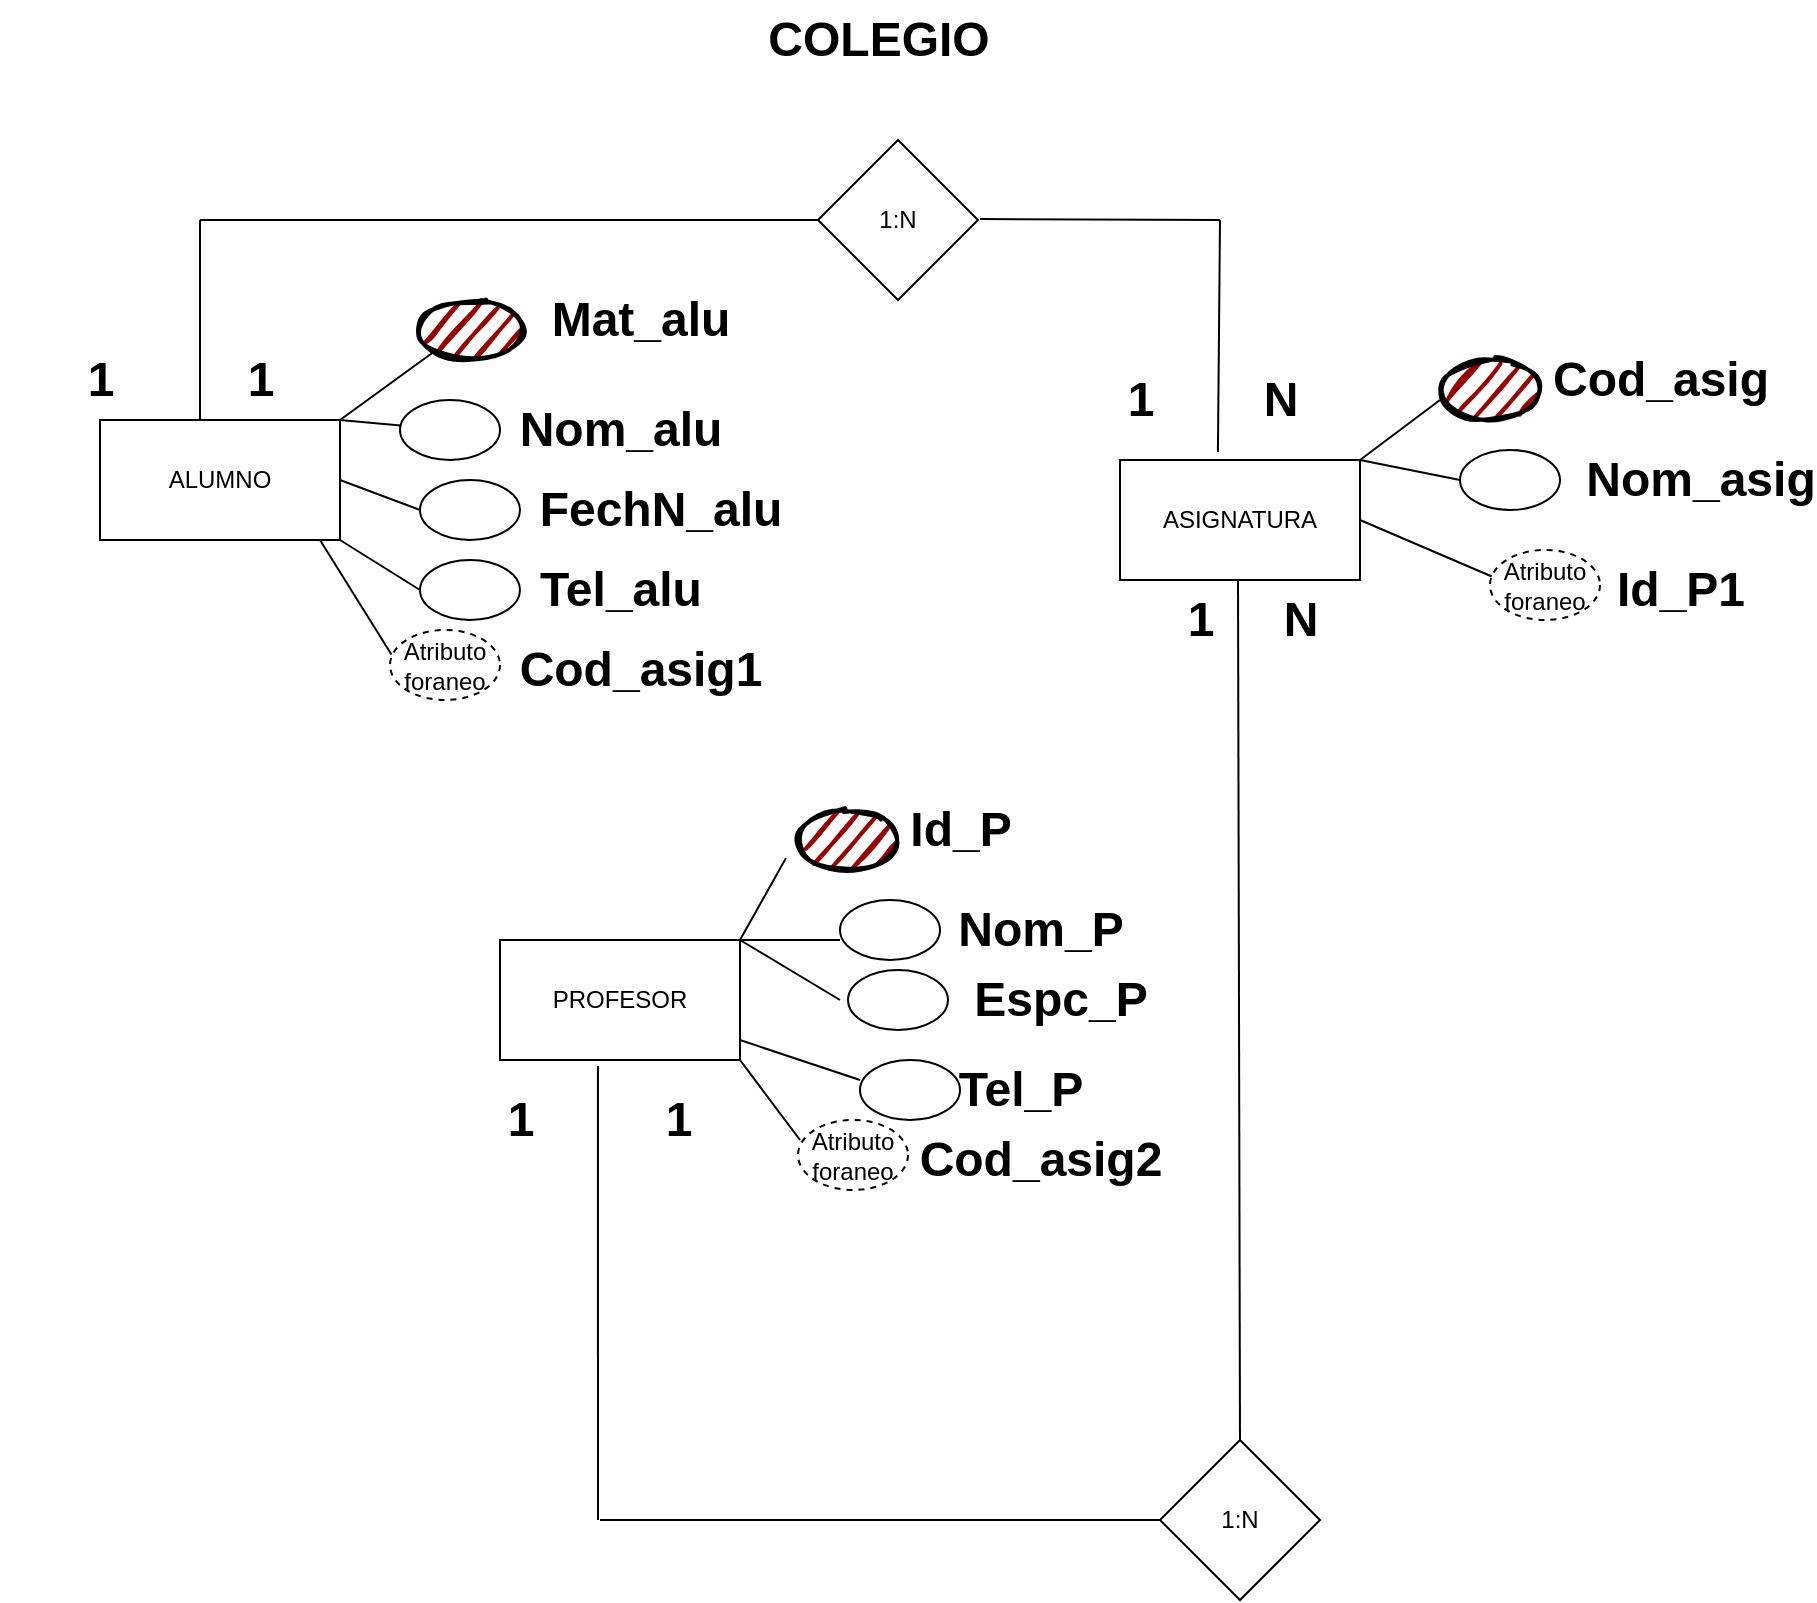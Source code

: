 <mxfile version="13.10.0" type="github">
  <diagram id="WuMEOS3KuYvtFC7-3D6p" name="Page-1">
    <mxGraphModel dx="1935" dy="1651" grid="1" gridSize="10" guides="1" tooltips="1" connect="1" arrows="1" fold="1" page="1" pageScale="1" pageWidth="827" pageHeight="1169" math="0" shadow="0">
      <root>
        <mxCell id="0" />
        <mxCell id="1" parent="0" />
        <mxCell id="hp8RESsKL1m1HcYj-RQ9-2" value="&lt;font style=&quot;vertical-align: inherit&quot;&gt;&lt;font style=&quot;vertical-align: inherit&quot;&gt;ALUMNO&lt;/font&gt;&lt;/font&gt;" style="rounded=0;whiteSpace=wrap;html=1;" vertex="1" parent="1">
          <mxGeometry x="40" y="-360" width="120" height="60" as="geometry" />
        </mxCell>
        <mxCell id="hp8RESsKL1m1HcYj-RQ9-3" value="&lt;font style=&quot;vertical-align: inherit&quot;&gt;&lt;font style=&quot;vertical-align: inherit&quot;&gt;COLEGIO&lt;/font&gt;&lt;/font&gt;" style="text;strokeColor=none;fillColor=none;html=1;fontSize=24;fontStyle=1;verticalAlign=middle;align=center;" vertex="1" parent="1">
          <mxGeometry x="379" y="-570" width="100" height="40" as="geometry" />
        </mxCell>
        <mxCell id="hp8RESsKL1m1HcYj-RQ9-4" value="" style="endArrow=none;html=1;entryX=0;entryY=1;entryDx=0;entryDy=0;" edge="1" parent="1" target="hp8RESsKL1m1HcYj-RQ9-5">
          <mxGeometry width="50" height="50" relative="1" as="geometry">
            <mxPoint x="160" y="-360" as="sourcePoint" />
            <mxPoint x="210" y="-390" as="targetPoint" />
            <Array as="points" />
          </mxGeometry>
        </mxCell>
        <mxCell id="hp8RESsKL1m1HcYj-RQ9-5" value="" style="ellipse;whiteSpace=wrap;html=1;strokeWidth=2;fillWeight=2;hachureGap=8;fillColor=#990000;fillStyle=dots;sketch=1;" vertex="1" parent="1">
          <mxGeometry x="200" y="-420" width="50" height="30" as="geometry" />
        </mxCell>
        <mxCell id="hp8RESsKL1m1HcYj-RQ9-6" value="Mat_alu" style="text;strokeColor=none;fillColor=none;html=1;fontSize=24;fontStyle=1;verticalAlign=middle;align=center;" vertex="1" parent="1">
          <mxGeometry x="260" y="-430" width="100" height="40" as="geometry" />
        </mxCell>
        <mxCell id="hp8RESsKL1m1HcYj-RQ9-8" value="" style="endArrow=none;html=1;entryX=0;entryY=0.5;entryDx=0;entryDy=0;" edge="1" parent="1" target="hp8RESsKL1m1HcYj-RQ9-13">
          <mxGeometry width="50" height="50" relative="1" as="geometry">
            <mxPoint x="160" y="-300" as="sourcePoint" />
            <mxPoint x="200" y="-290" as="targetPoint" />
          </mxGeometry>
        </mxCell>
        <mxCell id="hp8RESsKL1m1HcYj-RQ9-9" value="" style="endArrow=none;html=1;" edge="1" parent="1">
          <mxGeometry width="50" height="50" relative="1" as="geometry">
            <mxPoint x="160" y="-330" as="sourcePoint" />
            <mxPoint x="200" y="-315" as="targetPoint" />
          </mxGeometry>
        </mxCell>
        <mxCell id="hp8RESsKL1m1HcYj-RQ9-10" value="" style="endArrow=none;html=1;" edge="1" parent="1" target="hp8RESsKL1m1HcYj-RQ9-11">
          <mxGeometry width="50" height="50" relative="1" as="geometry">
            <mxPoint x="160" y="-360" as="sourcePoint" />
            <mxPoint x="220" y="-350" as="targetPoint" />
          </mxGeometry>
        </mxCell>
        <mxCell id="hp8RESsKL1m1HcYj-RQ9-11" value="" style="ellipse;whiteSpace=wrap;html=1;" vertex="1" parent="1">
          <mxGeometry x="190" y="-370" width="50" height="30" as="geometry" />
        </mxCell>
        <mxCell id="hp8RESsKL1m1HcYj-RQ9-12" value="" style="ellipse;whiteSpace=wrap;html=1;" vertex="1" parent="1">
          <mxGeometry x="200" y="-330" width="50" height="30" as="geometry" />
        </mxCell>
        <mxCell id="hp8RESsKL1m1HcYj-RQ9-13" value="" style="ellipse;whiteSpace=wrap;html=1;" vertex="1" parent="1">
          <mxGeometry x="200" y="-290" width="50" height="30" as="geometry" />
        </mxCell>
        <mxCell id="hp8RESsKL1m1HcYj-RQ9-14" value="Tel_alu" style="text;strokeColor=none;fillColor=none;html=1;fontSize=24;fontStyle=1;verticalAlign=middle;align=center;" vertex="1" parent="1">
          <mxGeometry x="250" y="-295" width="100" height="40" as="geometry" />
        </mxCell>
        <mxCell id="hp8RESsKL1m1HcYj-RQ9-15" value="FechN_alu" style="text;strokeColor=none;fillColor=none;html=1;fontSize=24;fontStyle=1;verticalAlign=middle;align=center;" vertex="1" parent="1">
          <mxGeometry x="270" y="-335" width="100" height="40" as="geometry" />
        </mxCell>
        <mxCell id="hp8RESsKL1m1HcYj-RQ9-16" value="Nom_alu" style="text;strokeColor=none;fillColor=none;html=1;fontSize=24;fontStyle=1;verticalAlign=middle;align=center;" vertex="1" parent="1">
          <mxGeometry x="250" y="-375" width="100" height="40" as="geometry" />
        </mxCell>
        <mxCell id="hp8RESsKL1m1HcYj-RQ9-17" value="ASIGNATURA" style="rounded=0;whiteSpace=wrap;html=1;" vertex="1" parent="1">
          <mxGeometry x="550" y="-340" width="120" height="60" as="geometry" />
        </mxCell>
        <mxCell id="hp8RESsKL1m1HcYj-RQ9-19" value="" style="endArrow=none;html=1;" edge="1" parent="1">
          <mxGeometry width="50" height="50" relative="1" as="geometry">
            <mxPoint x="670" y="-340" as="sourcePoint" />
            <mxPoint x="710" y="-370" as="targetPoint" />
          </mxGeometry>
        </mxCell>
        <mxCell id="hp8RESsKL1m1HcYj-RQ9-20" value="" style="ellipse;whiteSpace=wrap;html=1;strokeWidth=2;fillWeight=2;hachureGap=8;fillColor=#990000;fillStyle=dots;sketch=1;" vertex="1" parent="1">
          <mxGeometry x="710" y="-390" width="50" height="30" as="geometry" />
        </mxCell>
        <mxCell id="hp8RESsKL1m1HcYj-RQ9-22" value="Cod_asig" style="text;strokeColor=none;fillColor=none;html=1;fontSize=24;fontStyle=1;verticalAlign=middle;align=center;" vertex="1" parent="1">
          <mxGeometry x="770" y="-400" width="100" height="40" as="geometry" />
        </mxCell>
        <mxCell id="hp8RESsKL1m1HcYj-RQ9-24" value="" style="endArrow=none;html=1;" edge="1" parent="1">
          <mxGeometry width="50" height="50" relative="1" as="geometry">
            <mxPoint x="670" y="-340" as="sourcePoint" />
            <mxPoint x="720" y="-330" as="targetPoint" />
          </mxGeometry>
        </mxCell>
        <mxCell id="hp8RESsKL1m1HcYj-RQ9-25" value="" style="ellipse;whiteSpace=wrap;html=1;" vertex="1" parent="1">
          <mxGeometry x="720" y="-345" width="50" height="30" as="geometry" />
        </mxCell>
        <mxCell id="hp8RESsKL1m1HcYj-RQ9-26" value="Nom_asig" style="text;strokeColor=none;fillColor=none;html=1;fontSize=24;fontStyle=1;verticalAlign=middle;align=center;" vertex="1" parent="1">
          <mxGeometry x="790" y="-350" width="100" height="40" as="geometry" />
        </mxCell>
        <mxCell id="hp8RESsKL1m1HcYj-RQ9-27" value="PROFESOR" style="rounded=0;whiteSpace=wrap;html=1;" vertex="1" parent="1">
          <mxGeometry x="240" y="-100" width="120" height="60" as="geometry" />
        </mxCell>
        <mxCell id="hp8RESsKL1m1HcYj-RQ9-28" value="" style="ellipse;whiteSpace=wrap;html=1;strokeWidth=2;fillWeight=2;hachureGap=8;fillColor=#990000;fillStyle=dots;sketch=1;" vertex="1" parent="1">
          <mxGeometry x="389" y="-165" width="50" height="30" as="geometry" />
        </mxCell>
        <mxCell id="hp8RESsKL1m1HcYj-RQ9-29" value="" style="endArrow=none;html=1;entryX=-0.12;entryY=0.8;entryDx=0;entryDy=0;entryPerimeter=0;" edge="1" parent="1" target="hp8RESsKL1m1HcYj-RQ9-28">
          <mxGeometry width="50" height="50" relative="1" as="geometry">
            <mxPoint x="360" y="-100" as="sourcePoint" />
            <mxPoint x="410" y="-150" as="targetPoint" />
          </mxGeometry>
        </mxCell>
        <mxCell id="hp8RESsKL1m1HcYj-RQ9-30" value="Id_P" style="text;strokeColor=none;fillColor=none;html=1;fontSize=24;fontStyle=1;verticalAlign=middle;align=center;" vertex="1" parent="1">
          <mxGeometry x="420" y="-175" width="100" height="40" as="geometry" />
        </mxCell>
        <mxCell id="hp8RESsKL1m1HcYj-RQ9-31" value="" style="endArrow=none;html=1;" edge="1" parent="1">
          <mxGeometry width="50" height="50" relative="1" as="geometry">
            <mxPoint x="360" y="-100" as="sourcePoint" />
            <mxPoint x="410" y="-100" as="targetPoint" />
          </mxGeometry>
        </mxCell>
        <mxCell id="hp8RESsKL1m1HcYj-RQ9-32" value="" style="ellipse;whiteSpace=wrap;html=1;" vertex="1" parent="1">
          <mxGeometry x="410" y="-120" width="50" height="30" as="geometry" />
        </mxCell>
        <mxCell id="hp8RESsKL1m1HcYj-RQ9-33" value="" style="endArrow=none;html=1;" edge="1" parent="1">
          <mxGeometry width="50" height="50" relative="1" as="geometry">
            <mxPoint x="360" y="-100" as="sourcePoint" />
            <mxPoint x="410" y="-70" as="targetPoint" />
          </mxGeometry>
        </mxCell>
        <mxCell id="hp8RESsKL1m1HcYj-RQ9-34" value="" style="ellipse;whiteSpace=wrap;html=1;" vertex="1" parent="1">
          <mxGeometry x="414" y="-85" width="50" height="30" as="geometry" />
        </mxCell>
        <mxCell id="hp8RESsKL1m1HcYj-RQ9-35" value="" style="endArrow=none;html=1;" edge="1" parent="1">
          <mxGeometry width="50" height="50" relative="1" as="geometry">
            <mxPoint x="360" y="-50" as="sourcePoint" />
            <mxPoint x="420" y="-30" as="targetPoint" />
          </mxGeometry>
        </mxCell>
        <mxCell id="hp8RESsKL1m1HcYj-RQ9-36" value="" style="ellipse;whiteSpace=wrap;html=1;" vertex="1" parent="1">
          <mxGeometry x="420" y="-40" width="50" height="30" as="geometry" />
        </mxCell>
        <mxCell id="hp8RESsKL1m1HcYj-RQ9-37" value="Nom_P" style="text;strokeColor=none;fillColor=none;html=1;fontSize=24;fontStyle=1;verticalAlign=middle;align=center;" vertex="1" parent="1">
          <mxGeometry x="460" y="-125" width="100" height="40" as="geometry" />
        </mxCell>
        <mxCell id="hp8RESsKL1m1HcYj-RQ9-38" value="Tel_P" style="text;strokeColor=none;fillColor=none;html=1;fontSize=24;fontStyle=1;verticalAlign=middle;align=center;" vertex="1" parent="1">
          <mxGeometry x="450" y="-45" width="100" height="40" as="geometry" />
        </mxCell>
        <mxCell id="hp8RESsKL1m1HcYj-RQ9-39" value="Espc_P" style="text;strokeColor=none;fillColor=none;html=1;fontSize=24;fontStyle=1;verticalAlign=middle;align=center;" vertex="1" parent="1">
          <mxGeometry x="470" y="-90" width="100" height="40" as="geometry" />
        </mxCell>
        <mxCell id="hp8RESsKL1m1HcYj-RQ9-40" value="" style="endArrow=none;html=1;" edge="1" parent="1">
          <mxGeometry width="50" height="50" relative="1" as="geometry">
            <mxPoint x="90" y="-360" as="sourcePoint" />
            <mxPoint x="90" y="-460" as="targetPoint" />
          </mxGeometry>
        </mxCell>
        <mxCell id="hp8RESsKL1m1HcYj-RQ9-41" value="" style="endArrow=none;html=1;" edge="1" parent="1">
          <mxGeometry width="50" height="50" relative="1" as="geometry">
            <mxPoint x="90" y="-460" as="sourcePoint" />
            <mxPoint x="400" y="-460" as="targetPoint" />
          </mxGeometry>
        </mxCell>
        <mxCell id="hp8RESsKL1m1HcYj-RQ9-42" value="1:N" style="rhombus;whiteSpace=wrap;html=1;" vertex="1" parent="1">
          <mxGeometry x="399" y="-500" width="80" height="80" as="geometry" />
        </mxCell>
        <mxCell id="hp8RESsKL1m1HcYj-RQ9-43" value="" style="endArrow=none;html=1;" edge="1" parent="1">
          <mxGeometry width="50" height="50" relative="1" as="geometry">
            <mxPoint x="480" y="-460.5" as="sourcePoint" />
            <mxPoint x="600" y="-460" as="targetPoint" />
          </mxGeometry>
        </mxCell>
        <mxCell id="hp8RESsKL1m1HcYj-RQ9-44" value="" style="endArrow=none;html=1;exitX=0.408;exitY=-0.067;exitDx=0;exitDy=0;exitPerimeter=0;" edge="1" parent="1" source="hp8RESsKL1m1HcYj-RQ9-17">
          <mxGeometry width="50" height="50" relative="1" as="geometry">
            <mxPoint x="600" y="-380" as="sourcePoint" />
            <mxPoint x="600" y="-460" as="targetPoint" />
          </mxGeometry>
        </mxCell>
        <mxCell id="hp8RESsKL1m1HcYj-RQ9-46" value="" style="endArrow=none;html=1;" edge="1" parent="1">
          <mxGeometry width="50" height="50" relative="1" as="geometry">
            <mxPoint x="90" y="-360" as="sourcePoint" />
            <mxPoint x="90" y="-360" as="targetPoint" />
          </mxGeometry>
        </mxCell>
        <mxCell id="hp8RESsKL1m1HcYj-RQ9-47" value="1" style="text;strokeColor=none;fillColor=none;html=1;fontSize=24;fontStyle=1;verticalAlign=middle;align=center;" vertex="1" parent="1">
          <mxGeometry x="-10" y="-400" width="100" height="40" as="geometry" />
        </mxCell>
        <mxCell id="hp8RESsKL1m1HcYj-RQ9-49" value="1" style="text;strokeColor=none;fillColor=none;html=1;fontSize=24;fontStyle=1;verticalAlign=middle;align=center;" vertex="1" parent="1">
          <mxGeometry x="70" y="-400" width="100" height="40" as="geometry" />
        </mxCell>
        <mxCell id="hp8RESsKL1m1HcYj-RQ9-50" value="1" style="text;strokeColor=none;fillColor=none;html=1;fontSize=24;fontStyle=1;verticalAlign=middle;align=center;" vertex="1" parent="1">
          <mxGeometry x="510" y="-390" width="100" height="40" as="geometry" />
        </mxCell>
        <mxCell id="hp8RESsKL1m1HcYj-RQ9-52" value="N" style="text;strokeColor=none;fillColor=none;html=1;fontSize=24;fontStyle=1;verticalAlign=middle;align=center;" vertex="1" parent="1">
          <mxGeometry x="580" y="-390" width="100" height="40" as="geometry" />
        </mxCell>
        <mxCell id="hp8RESsKL1m1HcYj-RQ9-53" value="" style="endArrow=none;html=1;entryX=0.013;entryY=0.35;entryDx=0;entryDy=0;entryPerimeter=0;" edge="1" parent="1" target="hp8RESsKL1m1HcYj-RQ9-54">
          <mxGeometry width="50" height="50" relative="1" as="geometry">
            <mxPoint x="150" y="-300" as="sourcePoint" />
            <mxPoint x="180" y="-240" as="targetPoint" />
          </mxGeometry>
        </mxCell>
        <mxCell id="hp8RESsKL1m1HcYj-RQ9-54" value="Atributo foraneo" style="ellipse;whiteSpace=wrap;html=1;align=center;dashed=1;" vertex="1" parent="1">
          <mxGeometry x="185" y="-255" width="55" height="35" as="geometry" />
        </mxCell>
        <mxCell id="hp8RESsKL1m1HcYj-RQ9-57" value="Cod_asig1" style="text;strokeColor=none;fillColor=none;html=1;fontSize=24;fontStyle=1;verticalAlign=middle;align=center;" vertex="1" parent="1">
          <mxGeometry x="260" y="-255" width="100" height="40" as="geometry" />
        </mxCell>
        <mxCell id="hp8RESsKL1m1HcYj-RQ9-59" value="" style="endArrow=none;html=1;" edge="1" parent="1">
          <mxGeometry width="50" height="50" relative="1" as="geometry">
            <mxPoint x="610" y="150" as="sourcePoint" />
            <mxPoint x="609" y="-280" as="targetPoint" />
          </mxGeometry>
        </mxCell>
        <mxCell id="hp8RESsKL1m1HcYj-RQ9-60" value="" style="endArrow=none;html=1;" edge="1" parent="1" target="hp8RESsKL1m1HcYj-RQ9-61">
          <mxGeometry width="50" height="50" relative="1" as="geometry">
            <mxPoint x="290" y="190" as="sourcePoint" />
            <mxPoint x="610" y="150" as="targetPoint" />
          </mxGeometry>
        </mxCell>
        <mxCell id="hp8RESsKL1m1HcYj-RQ9-61" value="1:N" style="rhombus;whiteSpace=wrap;html=1;" vertex="1" parent="1">
          <mxGeometry x="570" y="150" width="80" height="80" as="geometry" />
        </mxCell>
        <mxCell id="hp8RESsKL1m1HcYj-RQ9-62" value="" style="endArrow=none;html=1;entryX=0.408;entryY=1.05;entryDx=0;entryDy=0;entryPerimeter=0;" edge="1" parent="1" target="hp8RESsKL1m1HcYj-RQ9-27">
          <mxGeometry width="50" height="50" relative="1" as="geometry">
            <mxPoint x="289" y="190" as="sourcePoint" />
            <mxPoint x="290" y="110" as="targetPoint" />
          </mxGeometry>
        </mxCell>
        <mxCell id="hp8RESsKL1m1HcYj-RQ9-63" value="1" style="text;strokeColor=none;fillColor=none;html=1;fontSize=24;fontStyle=1;verticalAlign=middle;align=center;" vertex="1" parent="1">
          <mxGeometry x="200" y="-30" width="100" height="40" as="geometry" />
        </mxCell>
        <mxCell id="hp8RESsKL1m1HcYj-RQ9-64" value="1" style="text;strokeColor=none;fillColor=none;html=1;fontSize=24;fontStyle=1;verticalAlign=middle;align=center;" vertex="1" parent="1">
          <mxGeometry x="279" y="-30" width="100" height="40" as="geometry" />
        </mxCell>
        <mxCell id="hp8RESsKL1m1HcYj-RQ9-65" value="1" style="text;strokeColor=none;fillColor=none;html=1;fontSize=24;fontStyle=1;verticalAlign=middle;align=center;" vertex="1" parent="1">
          <mxGeometry x="540" y="-280" width="100" height="40" as="geometry" />
        </mxCell>
        <mxCell id="hp8RESsKL1m1HcYj-RQ9-66" value="N" style="text;strokeColor=none;fillColor=none;html=1;fontSize=24;fontStyle=1;verticalAlign=middle;align=center;" vertex="1" parent="1">
          <mxGeometry x="590" y="-280" width="100" height="40" as="geometry" />
        </mxCell>
        <mxCell id="hp8RESsKL1m1HcYj-RQ9-67" value="" style="endArrow=none;html=1;" edge="1" parent="1">
          <mxGeometry width="50" height="50" relative="1" as="geometry">
            <mxPoint x="360" y="-40" as="sourcePoint" />
            <mxPoint x="390" as="targetPoint" />
          </mxGeometry>
        </mxCell>
        <mxCell id="hp8RESsKL1m1HcYj-RQ9-68" value="Atributo foraneo" style="ellipse;whiteSpace=wrap;html=1;align=center;dashed=1;" vertex="1" parent="1">
          <mxGeometry x="389" y="-10" width="55" height="35" as="geometry" />
        </mxCell>
        <mxCell id="hp8RESsKL1m1HcYj-RQ9-69" value="Cod_asig2" style="text;strokeColor=none;fillColor=none;html=1;fontSize=24;fontStyle=1;verticalAlign=middle;align=center;" vertex="1" parent="1">
          <mxGeometry x="460" y="-10" width="100" height="40" as="geometry" />
        </mxCell>
        <mxCell id="hp8RESsKL1m1HcYj-RQ9-70" value="" style="endArrow=none;html=1;exitX=1;exitY=0.5;exitDx=0;exitDy=0;" edge="1" parent="1" source="hp8RESsKL1m1HcYj-RQ9-17">
          <mxGeometry width="50" height="50" relative="1" as="geometry">
            <mxPoint x="710" y="-220" as="sourcePoint" />
            <mxPoint x="740" y="-280" as="targetPoint" />
          </mxGeometry>
        </mxCell>
        <mxCell id="hp8RESsKL1m1HcYj-RQ9-71" value="Atributo foraneo" style="ellipse;whiteSpace=wrap;html=1;align=center;dashed=1;" vertex="1" parent="1">
          <mxGeometry x="735" y="-295" width="55" height="35" as="geometry" />
        </mxCell>
        <mxCell id="hp8RESsKL1m1HcYj-RQ9-72" value="Id_P1" style="text;strokeColor=none;fillColor=none;html=1;fontSize=24;fontStyle=1;verticalAlign=middle;align=center;" vertex="1" parent="1">
          <mxGeometry x="780" y="-295" width="100" height="40" as="geometry" />
        </mxCell>
      </root>
    </mxGraphModel>
  </diagram>
</mxfile>
